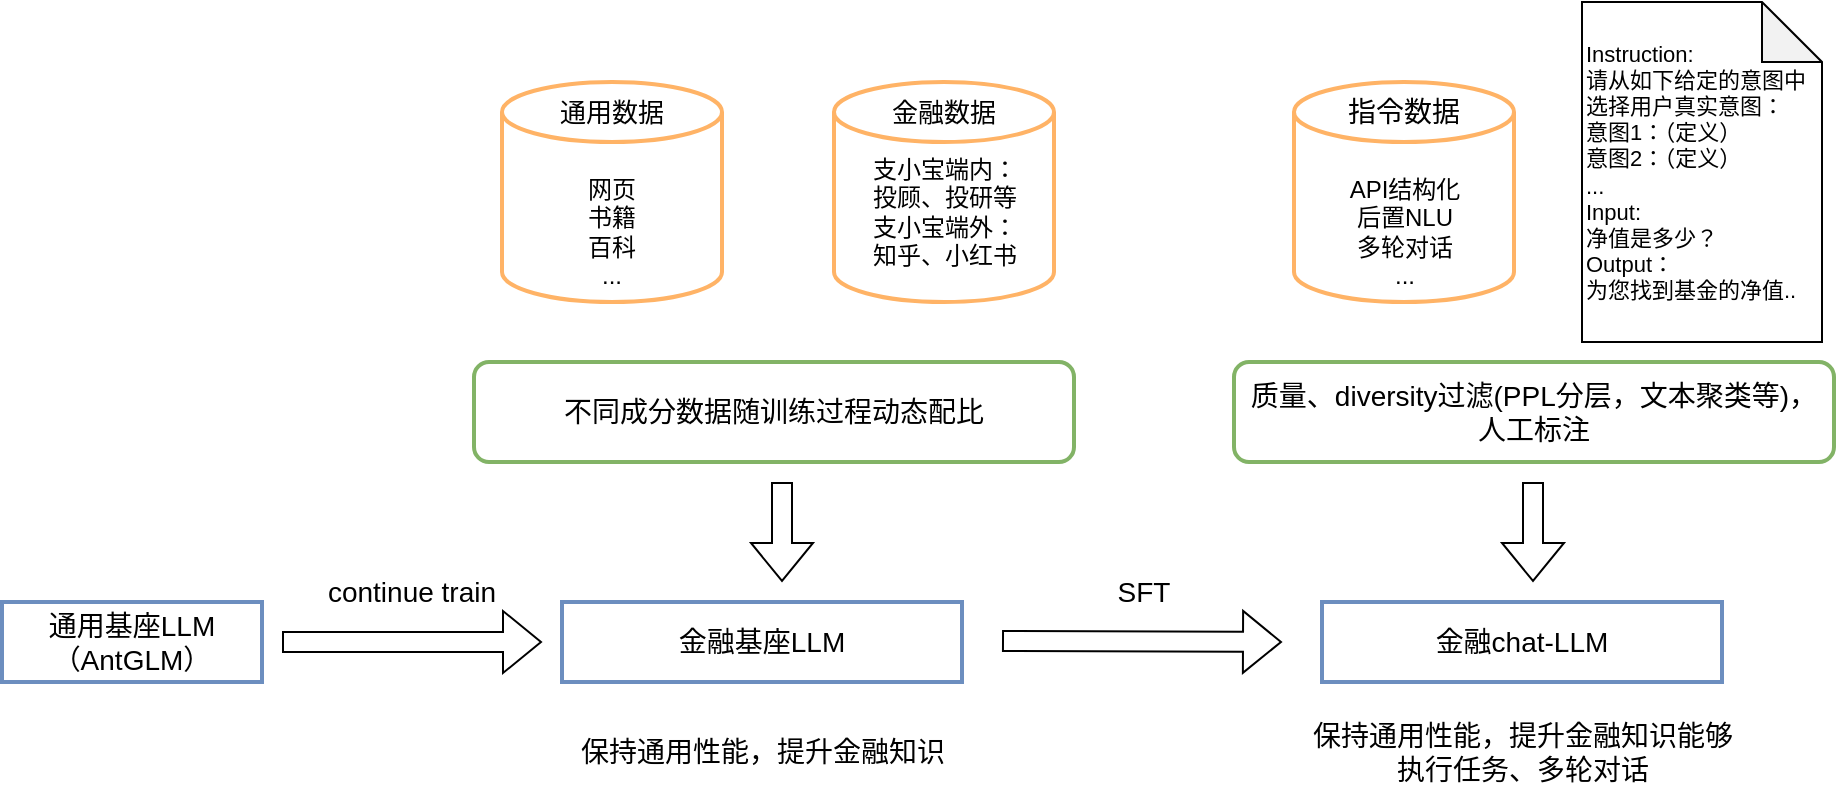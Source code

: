 <mxfile version="22.1.4" type="github">
  <diagram name="第 1 页" id="v7ehv4u7vauYiFPjCI2I">
    <mxGraphModel dx="2074" dy="1182" grid="1" gridSize="10" guides="1" tooltips="1" connect="1" arrows="1" fold="1" page="1" pageScale="1" pageWidth="1000" pageHeight="450" math="0" shadow="0">
      <root>
        <mxCell id="0" />
        <mxCell id="1" parent="0" />
        <mxCell id="xz3cymDYn3IBGxtt50Ms-1" value="" style="shape=cylinder3;whiteSpace=wrap;html=1;boundedLbl=1;backgroundOutline=1;size=15;fontSize=13;strokeColor=#FFB366;strokeWidth=2;" vertex="1" parent="1">
          <mxGeometry x="260" y="70" width="110" height="110" as="geometry" />
        </mxCell>
        <mxCell id="xz3cymDYn3IBGxtt50Ms-2" value="通用数据" style="text;html=1;strokeColor=none;fillColor=none;align=center;verticalAlign=middle;whiteSpace=wrap;rounded=0;fontSize=13;" vertex="1" parent="1">
          <mxGeometry x="285" y="70" width="60" height="30" as="geometry" />
        </mxCell>
        <mxCell id="xz3cymDYn3IBGxtt50Ms-3" value="网页&lt;br style=&quot;font-size: 12px;&quot;&gt;书籍&lt;br style=&quot;font-size: 12px;&quot;&gt;百科&lt;br style=&quot;font-size: 12px;&quot;&gt;..." style="text;html=1;strokeColor=none;fillColor=none;align=center;verticalAlign=middle;whiteSpace=wrap;rounded=0;fontSize=12;" vertex="1" parent="1">
          <mxGeometry x="285" y="110" width="60" height="70" as="geometry" />
        </mxCell>
        <mxCell id="xz3cymDYn3IBGxtt50Ms-4" value="" style="shape=cylinder3;whiteSpace=wrap;html=1;boundedLbl=1;backgroundOutline=1;size=15;fontSize=13;strokeColor=#FFB366;strokeWidth=2;" vertex="1" parent="1">
          <mxGeometry x="426" y="70" width="110" height="110" as="geometry" />
        </mxCell>
        <mxCell id="xz3cymDYn3IBGxtt50Ms-5" value="金融数据" style="text;html=1;strokeColor=none;fillColor=none;align=center;verticalAlign=middle;whiteSpace=wrap;rounded=0;fontSize=13;" vertex="1" parent="1">
          <mxGeometry x="451" y="70" width="60" height="30" as="geometry" />
        </mxCell>
        <mxCell id="xz3cymDYn3IBGxtt50Ms-6" value="支小宝端内：&lt;br style=&quot;font-size: 12px;&quot;&gt;投顾、投研等&lt;br style=&quot;font-size: 12px;&quot;&gt;支小宝端外：&lt;br style=&quot;font-size: 12px;&quot;&gt;知乎、小红书" style="text;html=1;strokeColor=none;fillColor=none;align=center;verticalAlign=middle;whiteSpace=wrap;rounded=0;fontSize=12;" vertex="1" parent="1">
          <mxGeometry x="433.5" y="100" width="95" height="70" as="geometry" />
        </mxCell>
        <mxCell id="xz3cymDYn3IBGxtt50Ms-7" value="不同成分数据随训练过程动态配比" style="rounded=1;whiteSpace=wrap;html=1;fontSize=14;fillColor=none;strokeColor=#82b366;strokeWidth=2;" vertex="1" parent="1">
          <mxGeometry x="246" y="210" width="300" height="50" as="geometry" />
        </mxCell>
        <mxCell id="xz3cymDYn3IBGxtt50Ms-8" value="金融基座LLM" style="rounded=0;whiteSpace=wrap;html=1;strokeColor=#6c8ebf;strokeWidth=2;fillColor=none;fontSize=14;" vertex="1" parent="1">
          <mxGeometry x="290" y="330" width="200" height="40" as="geometry" />
        </mxCell>
        <mxCell id="xz3cymDYn3IBGxtt50Ms-9" value="通用基座LLM&lt;br style=&quot;font-size: 14px;&quot;&gt;（AntGLM）" style="rounded=0;whiteSpace=wrap;html=1;fillColor=none;strokeColor=#6c8ebf;fontSize=14;strokeWidth=2;" vertex="1" parent="1">
          <mxGeometry x="10" y="330" width="130" height="40" as="geometry" />
        </mxCell>
        <mxCell id="xz3cymDYn3IBGxtt50Ms-10" value="" style="shape=cylinder3;whiteSpace=wrap;html=1;boundedLbl=1;backgroundOutline=1;size=15;fontSize=14;strokeColor=#FFB366;strokeWidth=2;" vertex="1" parent="1">
          <mxGeometry x="656" y="70" width="110" height="110" as="geometry" />
        </mxCell>
        <mxCell id="xz3cymDYn3IBGxtt50Ms-11" value="指令数据" style="text;html=1;strokeColor=none;fillColor=none;align=center;verticalAlign=middle;whiteSpace=wrap;rounded=0;fontSize=14;" vertex="1" parent="1">
          <mxGeometry x="681" y="70" width="60" height="30" as="geometry" />
        </mxCell>
        <mxCell id="xz3cymDYn3IBGxtt50Ms-12" value="API结构化&lt;br style=&quot;font-size: 12px;&quot;&gt;后置NLU&lt;br style=&quot;font-size: 12px;&quot;&gt;多轮对话&lt;br style=&quot;font-size: 12px;&quot;&gt;..." style="text;html=1;strokeColor=none;fillColor=none;align=center;verticalAlign=middle;whiteSpace=wrap;rounded=0;fontSize=12;" vertex="1" parent="1">
          <mxGeometry x="663.5" y="110" width="95" height="70" as="geometry" />
        </mxCell>
        <mxCell id="xz3cymDYn3IBGxtt50Ms-13" value="保持通用性能，提升金融知识" style="text;html=1;strokeColor=none;fillColor=none;align=center;verticalAlign=middle;whiteSpace=wrap;rounded=0;fontSize=14;" vertex="1" parent="1">
          <mxGeometry x="282.5" y="390" width="215" height="30" as="geometry" />
        </mxCell>
        <mxCell id="xz3cymDYn3IBGxtt50Ms-19" value="Instruction:&lt;br style=&quot;font-size: 11px;&quot;&gt;请从如下给定的意图中选择用户真实意图：&lt;br style=&quot;font-size: 11px;&quot;&gt;意图1：（定义）&lt;br style=&quot;font-size: 11px;&quot;&gt;意图2：（定义）&lt;br style=&quot;font-size: 11px;&quot;&gt;...&lt;br style=&quot;font-size: 11px;&quot;&gt;Input:&lt;br style=&quot;font-size: 11px;&quot;&gt;净值是多少？&lt;br style=&quot;font-size: 11px;&quot;&gt;Output：&lt;br style=&quot;font-size: 11px;&quot;&gt;为您找到基金的净值.." style="shape=note;whiteSpace=wrap;html=1;backgroundOutline=1;darkOpacity=0.05;align=left;fontSize=11;" vertex="1" parent="1">
          <mxGeometry x="800" y="30" width="120" height="170" as="geometry" />
        </mxCell>
        <mxCell id="xz3cymDYn3IBGxtt50Ms-20" value="质量、diversity过滤(PPL分层，文本聚类等)，&lt;br&gt;人工标注" style="rounded=1;whiteSpace=wrap;html=1;fontSize=14;fillColor=none;strokeColor=#82b366;strokeWidth=2;" vertex="1" parent="1">
          <mxGeometry x="626" y="210" width="300" height="50" as="geometry" />
        </mxCell>
        <mxCell id="xz3cymDYn3IBGxtt50Ms-21" value="金融chat-LLM" style="rounded=0;whiteSpace=wrap;html=1;fillColor=none;strokeColor=#6c8ebf;fontSize=14;strokeWidth=2;" vertex="1" parent="1">
          <mxGeometry x="670" y="330" width="200" height="40" as="geometry" />
        </mxCell>
        <mxCell id="xz3cymDYn3IBGxtt50Ms-22" value="保持通用性能，提升金融知识能够执行任务、多轮对话" style="text;html=1;strokeColor=none;fillColor=none;align=center;verticalAlign=middle;whiteSpace=wrap;rounded=0;fontSize=14;" vertex="1" parent="1">
          <mxGeometry x="662.5" y="390" width="215" height="30" as="geometry" />
        </mxCell>
        <mxCell id="xz3cymDYn3IBGxtt50Ms-23" value="" style="shape=flexArrow;endArrow=classic;html=1;rounded=0;" edge="1" parent="1">
          <mxGeometry width="50" height="50" relative="1" as="geometry">
            <mxPoint x="150" y="350" as="sourcePoint" />
            <mxPoint x="280" y="350" as="targetPoint" />
          </mxGeometry>
        </mxCell>
        <mxCell id="xz3cymDYn3IBGxtt50Ms-25" value="" style="shape=flexArrow;endArrow=classic;html=1;rounded=0;" edge="1" parent="1">
          <mxGeometry width="50" height="50" relative="1" as="geometry">
            <mxPoint x="510" y="349.5" as="sourcePoint" />
            <mxPoint x="650" y="350" as="targetPoint" />
          </mxGeometry>
        </mxCell>
        <mxCell id="xz3cymDYn3IBGxtt50Ms-26" value="&lt;font style=&quot;font-size: 14px;&quot;&gt;continue train&lt;/font&gt;" style="text;html=1;strokeColor=none;fillColor=none;align=center;verticalAlign=middle;whiteSpace=wrap;rounded=0;" vertex="1" parent="1">
          <mxGeometry x="170" y="310" width="90" height="30" as="geometry" />
        </mxCell>
        <mxCell id="xz3cymDYn3IBGxtt50Ms-27" value="&lt;font style=&quot;font-size: 14px;&quot;&gt;SFT&lt;/font&gt;" style="text;html=1;strokeColor=none;fillColor=none;align=center;verticalAlign=middle;whiteSpace=wrap;rounded=0;" vertex="1" parent="1">
          <mxGeometry x="536" y="310" width="90" height="30" as="geometry" />
        </mxCell>
        <mxCell id="xz3cymDYn3IBGxtt50Ms-30" value="" style="shape=flexArrow;endArrow=classic;html=1;rounded=0;" edge="1" parent="1">
          <mxGeometry width="50" height="50" relative="1" as="geometry">
            <mxPoint x="400" y="270" as="sourcePoint" />
            <mxPoint x="400" y="320" as="targetPoint" />
          </mxGeometry>
        </mxCell>
        <mxCell id="xz3cymDYn3IBGxtt50Ms-32" value="" style="shape=flexArrow;endArrow=classic;html=1;rounded=0;" edge="1" parent="1">
          <mxGeometry width="50" height="50" relative="1" as="geometry">
            <mxPoint x="775.5" y="270" as="sourcePoint" />
            <mxPoint x="775.5" y="320" as="targetPoint" />
          </mxGeometry>
        </mxCell>
      </root>
    </mxGraphModel>
  </diagram>
</mxfile>
